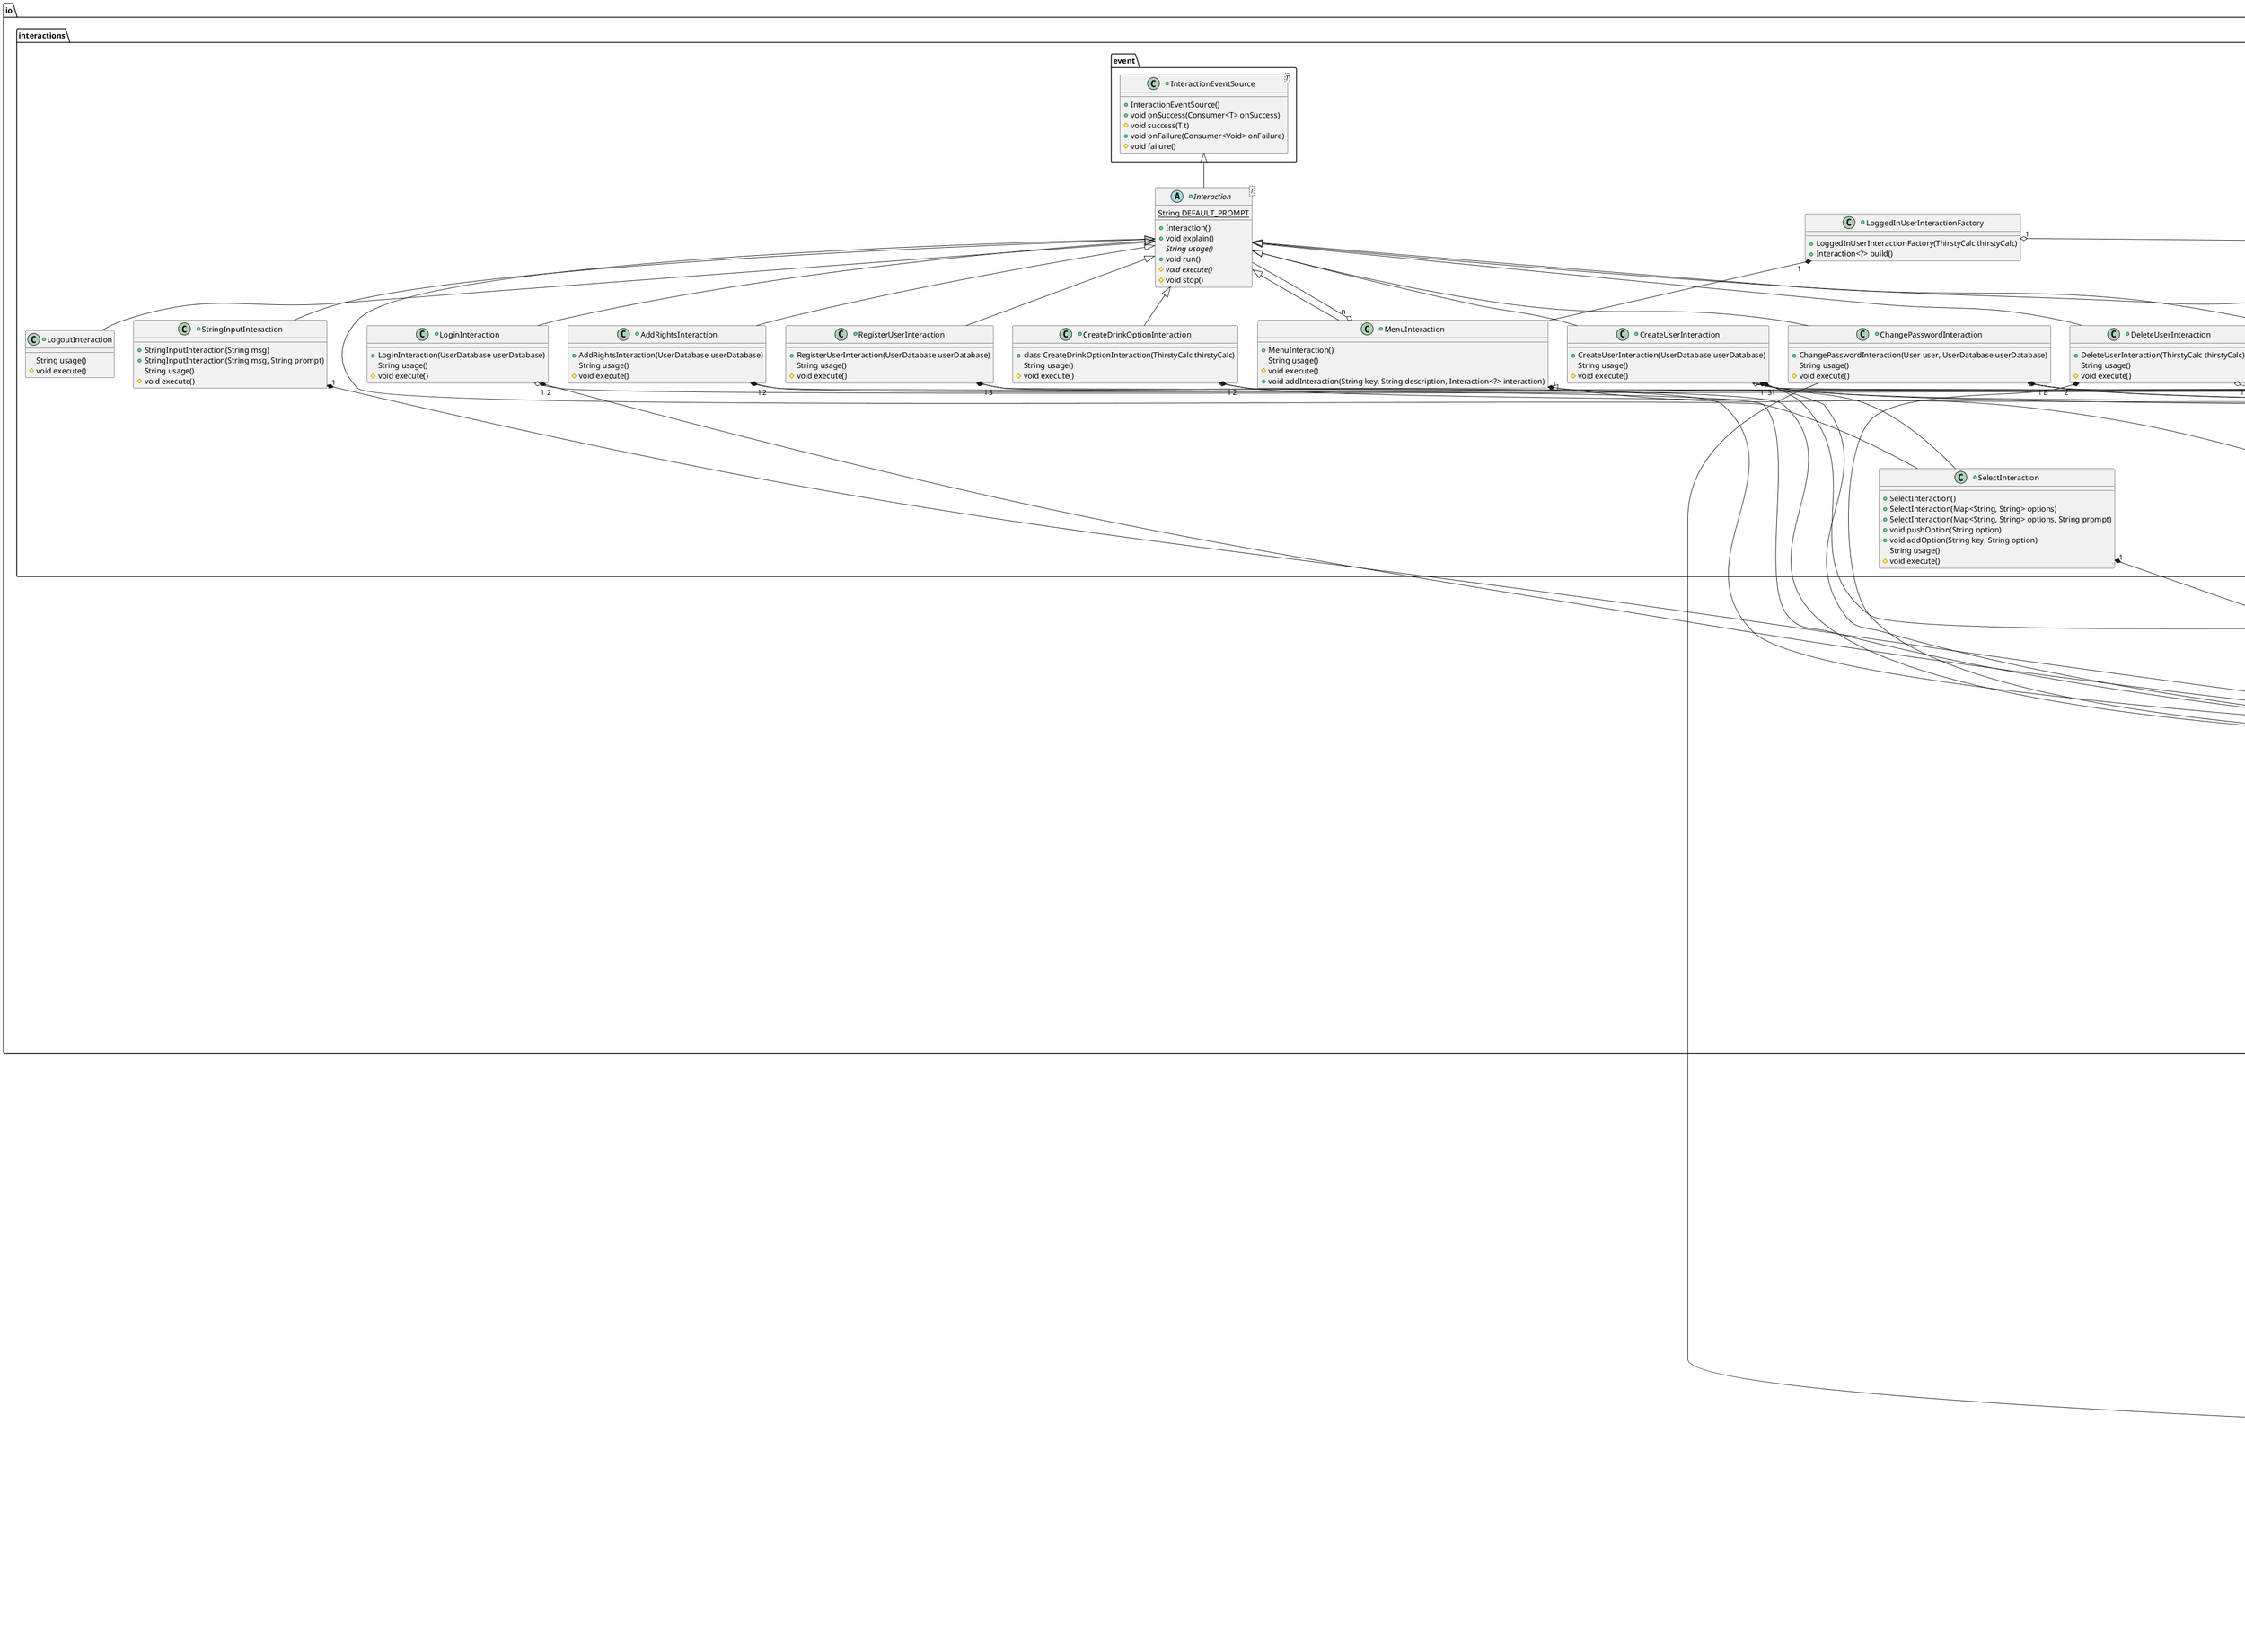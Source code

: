 @startuml uml
'left to right direction
'!pragma layout smetana
/'
Ein paar Plantuml-Beispiele, die der UML Norm nach Wikipedia entsprechen :)
https://de.wikipedia.org/wiki/Klassendiagramm

# Relationen:

Dings <|-- Bumms
  Bumms implementiert das Interface Dings

Kunde <|.. Privatkunde
  Privatkunde spezialisiert Kunde

User *-- Right
  Komposition: Right existiert nicht ohne User. User hat beliebig viele Rights

User o-- Right
  Aggregation: Right existiert auch ohne User. User hat beliebig viele Rights

# Klassenattribute:

-String name
  private String name
+String name
  public String name
#String name
  protected String name
~String name
  package String name
'/

package data {
    package banking {
        +class Account {
            +Account(Username username)
            +Username GetUsername()
            +Money getBalance()
            +void deposit(Money amount)
            +Money charge(Money amount)
            +boolean isEmpty()
            +boolean equals(Object o)
        }

        +class AccountDatabase {
            + AccountDatabase()
            + Account[] getAccounts()
            + void createAccount(User user)
            + Account getAccountOfUser(User user)
            + boolean checkIfAccountBalanceIsZero(User user)
            + void removeAccount(User user)
            + void load(String path)
            + void load(Path path)
            + void save(String path)
            + void save(Path path)
        }

        +exception AccountDoesNotExistException {
            +AccountDoesNotExistException(String message)
        }

        +exception NotEnoughMoneyException {
            +NotEnoughMoneyException(String message)
        }
    } /' end package: data.banking '/

    package drinks {
        +class Color {
            + Color(ColorName colorName, double colorPrice)
            + ColorName getColorName()
            + double getColorPrice()
            + void setColorName(ColorName colorName)
            + void setColorPrice(double colorPrice)
        }

        +class ColorName {
            + ColorName(String colorName)
            + String toString()
            + boolean equals(Object o)
        }

        +class DrinkCategory {
            + DrinkCategory(DrinkOption drinkOption, ColorName colorName)
            + DrinkOption getDrinkOption()
            + void setDrinkOption(DrinkOption drinkOption)
            + ColorName getColorName()
            + void setColor(ColorName colorName)
        }

        +class DrinkDatabase {
            + DrinkDatabase()
            + DrinkOption[] getDrinkOptions()
            + void addDrinkOption(DrinkOption drinkOption)
            + void load(String path)
            + void load(Path path)
            + void save(String path)
            + void save(Path path)
            + void createNewDrinkOption(DrinkOption drinkOption)
            + {static} boolean drinkOptionExists(DrinkName drinkName)
        }

        +class DrinkName {
            + DrinkName(String drinkName)
            + String toString()
            + boolean equals(Object o)
        }

        +class DrinkOption {
            + DrinkOption(DrinkName drinkName, ColorName colorName)
            + DrinkName getDrinkName()
            + void setDrinkName(DrinkName drinkName)
            + ColorName getColorName()
            + void setColorName(ColorName colorName)
        }

        +class Position {
            + Position(DrinkCategory drinkCategory, int amount)
            + DrinkCategory getDrinkCategory()
            + void setDrink(DrinkCategory drinkCategory)
            + int getAmount()
            + setAmount(int amount)
        }
    } /' end package: data.drinks '/

    package numbers {
        +class Money {
            + Money()
            + Money(String amount)
            + Money(BigDecimal amount)
            + BidDecimal getAmount()
            + Money add(Money money)
            + Money subtract(Money money)
            + Money multiply(Money money)
            + String toString()
            + boolean equals(Object o)
        }
    } /'end package: data.numbers '/

    package users {
        +class User {
            + User(Username username, Password password, String realFirstName, String realLastName, String realName, Email email)
            + User()
            + User(Username username, Password password)
            + Username getUsername()
            + void setUsername(Username username)
            + Password getPassword()
            + void setPassword(Password password)
            + void nullPassword()
            + boolean verifyPassword(String providedPassword)
            + String getHashedPassword()
            + String getSalt()
            + String getRealFirstName()
            + void setRealFirstName(String realFirstName)
            + String getRealLastName()
            + void setRealLastName(String realLastName)
            + String getRealName()
            + Email getEmail()
            + void setEmail(Email email)
            + void addRights(Collection<Right> rights)
            + boolean hasRight(Right right)
            + String toString()
        }

        +class UserDatabase {
            + UserDatabase()
            + User[] getUsers()
            + User getUser(Username username)
            + void addUser(User user)
            + void removeUser(User user)
            + void deleteUser(User user)
            + void registerNewUser(User user)
            + boolean updateUser(User updatedUser)
            + boolean userExists(Username username)
            + void load(String path)
            + void load(Path path)
            + void save(String path)
            + void save(Path path)
        }

        +exception UserDoesNotExistException {
            + UserDoesNotExistException(String message)
            + UserDoesNotExistException(String message, Throwable cause)
            + UserDoesNotExistException(Throwable cause)
        }
    } /' end package: data.users '/

    package validatables {
        package validators {
            +class EmailValidator {
                + {static} boolean isValid(Validatable email)
            }

            +class PasswordValidator {
                + {static} boolean isValid(Validatable password)
            }

            +class UsernameValidator {
                + {static} boolean isValid(Validatable username)
            }
        } /' end package: validatables.validators '/

        +class Email implements Validatable {
            + Email(String email)
            + boolean isValid(Optional<String> pattern)
        }

        +class Password implements Validatable {
            + Password(String password)
            + boolean isValid(Optional<String> pattern)
            + String hashPassword()
            + {static} boolean verifyPassword(String plainPassword, String storedHash, String storedSalt)
            + String getSalt()
            + String getHashedPassword()
            + void nullPasswordString()
        }

        +exception PasswordManagementException {
            + PasswordManagementException(String message)
            + PasswordManagementException(String message, Throwable cause)
            + PasswordManagementException(Throwable cause)
        }

        +class Username implements Validatable {
            + Username(String username)
            + boolean isValid(Optional<String> pattern)
            + String toString()
            + boolean equals(Object o)
        }

        +interface Validatable {
            boolean isValid(Optional<String> pattern)
        }
    } /' end package: data.validatables '/

    +class Savable<T> {
        + Savable(T t)
        + T get()
        + void load(String path, TypeToken<T> typeToken)
        + void load(Path path, TypeToken<T> typeToken)
        + void save(String path)
        + void save(Path path)
    }
} /' end package: data '/

package io {
    package input {
        package result {
            +class Result<T> {
                + {static} Result<T> some(T value)
                + {static} Result<T> none()
                + {static} Result<T> help()
                + T getValue()
                + boolean hasValue()
                + boolean isNone()
                + boolean isHelp()
                + boolean isAbort()
            }

            enum ResultState {
                Value
                Abort
                Help
            }
        } /' end package: io.input.result '/

        +class BooleanInput extends Input<Boolean> {
            + BooleanInput(String prompt)
            Result<Boolean> getResult(String input)
        }

        +class FloatInput extends Input<Float> {
            + FloatInput(String prompt)
            Result<Float> getResult(String input)
        }

        abstract class Input<T> {
            # Input()
            # Input(String prompt)
            # Input(InputReader reader, OutputWriter writer, String prompt)
            + void setReader(Reader reader)
            + void setWriter(Writer writer)
            # String readInput()
            # boolean isHelp(String str)
            # void print(String str)
            # void println(String str)
            # Result<T> prompt()
            {abstract} Result<T> getResult(String input)
        }

        +class NumberInput extends Input<Integer> {
            + NumberInput(String prompt)
            + NumberInput(String prompt, int minValue, int maxValue)
            Result<Integer> getResult(String input)
        }

        +class StringInput extends Input<String> {
            + StringInput(String prompt)
            Result<String> getResult(String input)
        }
    } /' end package: io.input '/

    package interactions {
        package event {
            +class InteractionEventSource<T> {
                + InteractionEventSource()
                + void onSuccess(Consumer<T> onSuccess)
                # void success(T t)
                + void onFailure(Consumer<Void> onFailure)
                # void failure()
            }
        } /' end: io.interactions.event '/

        +class AddRightsInteraction extends Interaction<User> {
            + AddRightsInteraction(UserDatabase userDatabase)
            String usage()
            # void execute()
        }

        +class ChangePasswordInteraction extends Interaction<User> {
            + ChangePasswordInteraction(User user, UserDatabase userDatabase)
            String usage()
            # void execute()
        }

        +class CheckBalanceInteraction extends Interaction<Money> {
            + CheckBalanceInteraction(Account account)
            String usage()
            # void execute()
        }

        +class CreateDrinkOptionInteraction extends Interaction<DrinkOption> {
            + class CreateDrinkOptionInteraction(ThirstyCalc thirstyCalc)
            String usage()
            # void execute()
        }

        +class CreateUserInteraction extends Interaction<User> {
            + CreateUserInteraction(UserDatabase userDatabase)
            String usage()
            # void execute()
        }

        +class DeleteUserInteraction extends Interaction<User> {
            + DeleteUserInteraction(ThirstyCalc thirstyCalc)
            String usage()
            # void execute()
        }

        +class ExitInteraction extends Interaction<Void> {
            String usage()
            # void execute()
        }

        +abstract class Interaction<T> extends event.InteractionEventSource {
            {static} String DEFAULT_PROMPT
            + Interaction()
            + void explain()
            {abstract} String usage()
            + void run()
            # {abstract} void execute()
            # void stop()
        }

        +class LoggedInUserInteractionFactory {
            + LoggedInUserInteractionFactory(ThirstyCalc thirstyCalc)
            + Interaction<?> build()
        }

        +class LoginInteraction extends Interaction<User> {
            + LoginInteraction(UserDatabase userDatabase)
            String usage()
            # void execute()
        }

        +class LogoutInteraction extends Interaction<Void> {
            String usage()
            # void execute()
        }

        +class MainInteraction extends MenuInteraction {
            + MainInteraction(ThirstyCalc thirstyCalc)
        }

        +class MenuInteraction extends Interaction<Void> {
            + MenuInteraction()
            String usage()
            # void execute()
            + void addInteraction(String key, String description, Interaction<?> interaction)
        }

        +class RegisterUserInteraction extends Interaction<User> {
            + RegisterUserInteraction(UserDatabase userDatabase)
            String usage()
            # void execute()
        }

        +class SelectInteraction extends Interaction<String> {
            + SelectInteraction()
            + SelectInteraction(Map<String, String> options)
            + SelectInteraction(Map<String, String> options, String prompt)
            + void pushOption(String option)
            + void addOption(String key, String option)
            String usage()
            # void execute()
        }

        +class StringInputInteraction extends Interaction<String> {
            + StringInputInteraction(String msg)
            + StringInputInteraction(String msg, String prompt)
            String usage()
            # void execute()
        }
    } /' end package: io.interactions '/

    package reader {
        +interface Reader {
            String readLine()
        }

        +class InputReader implements Reader {
            + InputReader()
            + InputReader(InputStream stream)
            + String readLine()
        }
    } /' end package: io.reader '/

    package writer {
        +interface Writer {
            void writeLine(String line)
            void write(String str)
        }

        +class OutputWriter implements Writer {
            + OutputWriter()
            + OutputWriter(PrintStream out)
            + void writeLine(String line)
            + void write(String str)
        }
    } /' end package: io.writer '/
} /' end package: io '/

package logging {
    package logwriter {
        +class FileLogWriter implements LogWriter {
            + FileLogWriter(File file)
            + void write(String message)
        }

        +interface LogWriter {
            void write(String message)
        }

        +class PrintStreamLogWriter implements LogWriter {
            + PrintStreamLogWriter(PrintStream printStream)
            + void write(String message)
        }
    } /' end package: logwriter '/

    +class ClassLogger implements Logger {
        + ClassLogger(Class clazz, Logger logger)
        + void log(String message)
        + Logger getInnerLogger()
    }

    +interface Logger {
        void log(String message)
        Logger getInnerLogger()
    }

    +class LoggerFactory {
        + LoggerFactory()
        + LoggerFactory(LogWriter logWriter)
        + LoggerFactory(Logger logger)
        + LoggerFactory addUserLogger(User user)
        + LoggerFactory addTimeLogger()
        + LoggerFactory addClassLogger(Class clazz)
        + Logger build()
        + Logger defaultUserLogger(User user)
        + Logger defaultTimeLogger()
    }

    +class LogWriterLoggerAdapter implements Logger {
        + LogWriterLoggerAdapter(LogWriter logWriter)
        + void log(String message)
        + Logger getInnerLogger()
    }

    class TimeLogger implements Logger {
        + TimeLogger(Logger logger)
        + void setTimeOnce(LocalDateTime time)
        + void log(String message)
        + Logger getInnerLogger()
    }

    class UserLogger implements Logger {
        + UserLogger(User user, Logger logger)
        + void setUser(User user)
        + void log(String message)
        + Logger getInnerLogger()
    }
} /' end package: logging '/

package rights {
    +enum Right {
        CAN_CREATE_NEW_USER
        CAN_SELF_INVOICE
        CAN_DELETE_USER
        CAN_CREATE_DRINK
        CAN_ADD_RIGHTS
    }

    +class AdminRights {
        + AdminRights()
        + void giveTo(User user)
    }
} /' end package: rights '/

package state {
    +class ApplicationState {
        + ApplicationState()
        + void setLoggedInUser(User user)
        + User getLoggedInUser()
        + void clearLoggedInUser()
        + boolean isLoggedIn()
    }
} /' end package: state '/

+class Main {
    + {static} void main(String[] args)
}

+class ThirstyCalc {
    + ThirstyCalc()
    + ThirstyCalc(Logger logger)
    + void login(User user)
    + void logout()
    + void createNewUser(User user)
    + void registerNewUser(User user)
    + void changePassword(User user)
    + void createNewDrinkOption(DrinkOption drinkOption)
    + boolean drinkOptionExists(DrinkName drinkName)
    + void deleteUser(User user)
    + ApplicationState getApplicationState()
    + UserDatabase getUserDatabase()
    + AccountDatabase getAccountDatabase()
    + Account getAccountOfLoggedInUser()
    + void save()
    + void load()
}

/'#########################################################################'/
/'#                               Relations                               #'/
/'#########################################################################'/
Account "1" o-- Username
Account "1" *-- Money
Account --> NotEnoughMoneyException : <<throws>> /' usage? '/

AccountDatabase "n" *-- Account
'AccountDatabase --> User /' usage? '/
AccountDatabase "1" *-- Savable
AccountDatabase --> AccountDoesNotExistException : <<throws>>
DrinkDatabase "n" *-- DrinkOption
'DrinkDatabase --> DrinkName /' usage? '/
DrinkDatabase "1" *-- Savable
UserDatabase "n" *-- User
UserDatabase --> UserDoesNotExistException : <<throws>>
'UserDatabase --> Username /' usage? '/
UserDatabase "1" *-- Savable

Result "1" *-- ResultState
'BooleanInput --> Result /' usage? '/
'FloatInput --> Result /' usage? '/
Input  --> Result /' usage? '/
Input "1" o-- Reader
Input "1" o-- Writer
'NumberInput --> Result /' usage? '/
'StringInput --> Result /' usage? '/

' InteractionEventSource "n" o-- Consumer : onSuccessConsumers
'InteractionEventSource "n" o-- Consumer : onFailureConsumers

AddRightsInteraction "2" *-- StringInput
AddRightsInteraction "1" o-- UserDatabase
'AddRightsInteraction --> Username /' usage? '/
'AddRightsInteraction --> Right /' usage? '/
ChangePasswordInteraction "3" *-- StringInput
ChangePasswordInteraction "1" o-- User
ChangePasswordInteraction "1" o-- UserDatabase
ChangePasswordInteraction --> Password
CheckBalanceInteraction "1" o-- Account
CreateDrinkOptionInteraction "2" *-- StringInput
CreateDrinkOptionInteraction "1" o-- ThirstyCalc
'CreateDrinkOptionInteraction --> DrinkName /' usage? '/
'CreateDrinkOptionInteraction --> DrinkOption /' usage? '/
'CreateDrinkOptionInteraction --> ColorName /' usage? '/
CreateUserInteraction "3" *-- StringInput
CreateUserInteraction "1" *-- BooleanInput
CreateUserInteraction "1" o-- UserDatabase
CreateUserInteraction --> UsernameValidator
CreateUserInteraction --> PasswordValidator
'CreateUserInteraction --> User /' usage? '/
CreateUserInteraction --> AdminRights /' usage? '/
DeleteUserInteraction "2" *-- StringInput
DeleteUserInteraction "1" o-- ThirstyCalc
'DeleteUserInteraction --> Username /' usage? '/
'DeleteUserInteraction --> User /' usage? '/
LoggedInUserInteractionFactory "1" o-- ThirstyCalc
LoggedInUserInteractionFactory "1" *-- MenuInteraction
'LoggedInUserInteractionFactory --> LogoutInteraction /' usage? '/
'LoggedInUserInteractionFactory --> ChangePasswordInteraction /' usage? '/
'LoggedInUserInteractionFactory --> CheckBalanceInteraction /' usage? '/
'LoggedInUserInteractionFactory --> CreateUserInteraction /' usage? '/
'LoggedInUserInteractionFactory --> CreateDrinkOptionInteraction /' usage? '/
'LoggedInUserInteractionFactory --> DeleteUserInteraction /' usage? '/
'LoggedInUserInteractionFactory --> AddRightsInteraction /' usage? '/
LoginInteraction "2" *-- StringInput
LoginInteraction "1" o-- UserDatabase
'LoginInteraction --> Username /' usage? '/
'LoginInteraction --> User /' usage? '/
'LoginInteraction --> Password /' usage? '/
'LoginInteraction --> PasswordManagementException /' usage? '/
MainInteraction "1" o-- ThirstyCalc
'MainInteraction --> ExitInteraction /' usage? '/
'MainInteraction --> RegisterUserInteraction /' usage? '/
'MainInteraction --> LoginInteraction /' usage? '/
'MainInteraction --> LoggedInUserInteractionFactory /' usage? '/
MenuInteraction "n" o-- Interaction
MenuInteraction "1" *-- SelectInteraction
RegisterUserInteraction "3" *-- StringInput
RegisterUserInteraction "1" o-- UserDatabase
'RegisterUserInteraction --> Username /' usage? '/
'RegisterUserInteraction --> Password /' usage? '/
'RegisterUserInteraction --> UsernameValidator /' usage? '/
'RegisterUserInteraction --> PasswordValidator /' usage? '/
SelectInteraction "1" *-- StringInput
StringInputInteraction "1" *-- StringInput

ClassLogger "1" o-- Logger
LoggerFactory "1" o-- Logger
LoggerFactory --> LogWriter /' usage? '/
LoggerFactory --> ClassLogger
LoggerFactory --> UserLogger
LoggerFactory --> TimeLogger
LoggerFactory --> LogWriterLoggerAdapter
LoggerFactory --> PrintStreamLogWriter
LogWriterLoggerAdapter "1" o-- Logger
TimeLogger "1" o-- Logger
UserLogger "1" o-- Logger

AdminRights "n" *-- Right
AdminRights --> User /' usage? '/

ApplicationState "1" o-- User

EmailValidator --> Validatable /' usage? '/
PasswordValidator --> Validatable /' usage? '/
UsernameValidator --> Validatable /' usage? '/

Color "1" o-- ColorName
DrinkCategory "1" o-- DrinkOption
DrinkCategory "1" o-- ColorName
DrinkOption "1" o-- DrinkName
DrinkOption "1" o-- ColorName

Main -->  ThirstyCalc
Main --> MainInteraction

Password --> PasswordManagementException : <<throws>>
Position "1" o-- DrinkCategory

ThirstyCalc "1" *-- UserDatabase
ThirstyCalc "1" *-- AccountDatabase
ThirstyCalc "1" *-- DrinkDatabase
ThirstyCalc "1" *-- ApplicationState
ThirstyCalc "1" *-- Logger
ThirstyCalc --> LoggerFactory
'ThirstyCalc --> Username /' usage? '/
'ThirstyCalc --> Password /' usage? '/
'ThirstyCalc --> User /' usage? '/

User "1" o-- Username
User "1" o-- Password
User "1" o-- Email
User --> UsernameValidator
User --> PasswordValidator
@enduml
